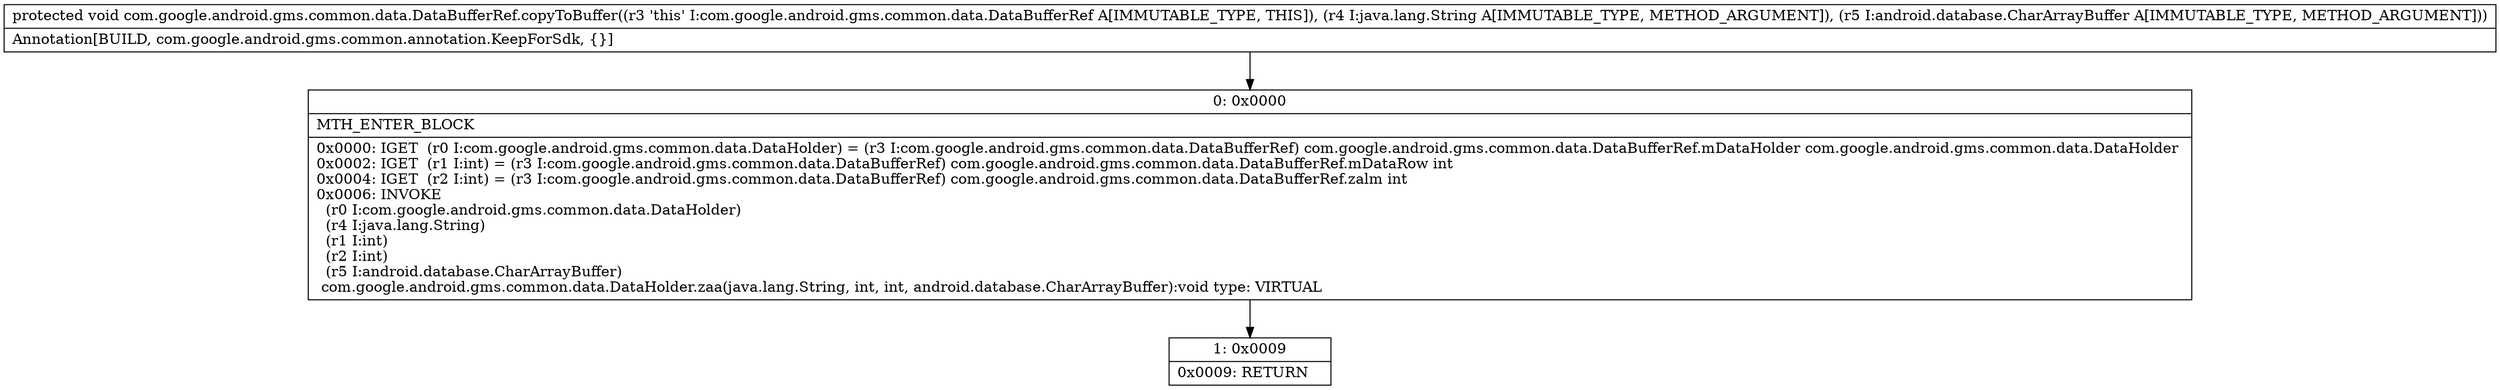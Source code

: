 digraph "CFG forcom.google.android.gms.common.data.DataBufferRef.copyToBuffer(Ljava\/lang\/String;Landroid\/database\/CharArrayBuffer;)V" {
Node_0 [shape=record,label="{0\:\ 0x0000|MTH_ENTER_BLOCK\l|0x0000: IGET  (r0 I:com.google.android.gms.common.data.DataHolder) = (r3 I:com.google.android.gms.common.data.DataBufferRef) com.google.android.gms.common.data.DataBufferRef.mDataHolder com.google.android.gms.common.data.DataHolder \l0x0002: IGET  (r1 I:int) = (r3 I:com.google.android.gms.common.data.DataBufferRef) com.google.android.gms.common.data.DataBufferRef.mDataRow int \l0x0004: IGET  (r2 I:int) = (r3 I:com.google.android.gms.common.data.DataBufferRef) com.google.android.gms.common.data.DataBufferRef.zalm int \l0x0006: INVOKE  \l  (r0 I:com.google.android.gms.common.data.DataHolder)\l  (r4 I:java.lang.String)\l  (r1 I:int)\l  (r2 I:int)\l  (r5 I:android.database.CharArrayBuffer)\l com.google.android.gms.common.data.DataHolder.zaa(java.lang.String, int, int, android.database.CharArrayBuffer):void type: VIRTUAL \l}"];
Node_1 [shape=record,label="{1\:\ 0x0009|0x0009: RETURN   \l}"];
MethodNode[shape=record,label="{protected void com.google.android.gms.common.data.DataBufferRef.copyToBuffer((r3 'this' I:com.google.android.gms.common.data.DataBufferRef A[IMMUTABLE_TYPE, THIS]), (r4 I:java.lang.String A[IMMUTABLE_TYPE, METHOD_ARGUMENT]), (r5 I:android.database.CharArrayBuffer A[IMMUTABLE_TYPE, METHOD_ARGUMENT]))  | Annotation[BUILD, com.google.android.gms.common.annotation.KeepForSdk, \{\}]\l}"];
MethodNode -> Node_0;
Node_0 -> Node_1;
}

